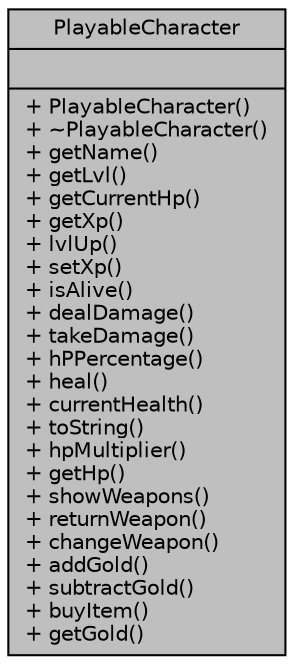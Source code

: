 digraph "PlayableCharacter"
{
 // LATEX_PDF_SIZE
  edge [fontname="Helvetica",fontsize="10",labelfontname="Helvetica",labelfontsize="10"];
  node [fontname="Helvetica",fontsize="10",shape=record];
  Node1 [label="{PlayableCharacter\n||+ PlayableCharacter()\l+ ~PlayableCharacter()\l+ getName()\l+ getLvl()\l+ getCurrentHp()\l+ getXp()\l+ lvlUp()\l+ setXp()\l+ isAlive()\l+ dealDamage()\l+ takeDamage()\l+ hPPercentage()\l+ heal()\l+ currentHealth()\l+ toString()\l+ hpMultiplier()\l+ getHp()\l+ showWeapons()\l+ returnWeapon()\l+ changeWeapon()\l+ addGold()\l+ subtractGold()\l+ buyItem()\l+ getGold()\l}",height=0.2,width=0.4,color="black", fillcolor="grey75", style="filled", fontcolor="black",tooltip="Classe responsavel pelo personagem do jogador."];
}
